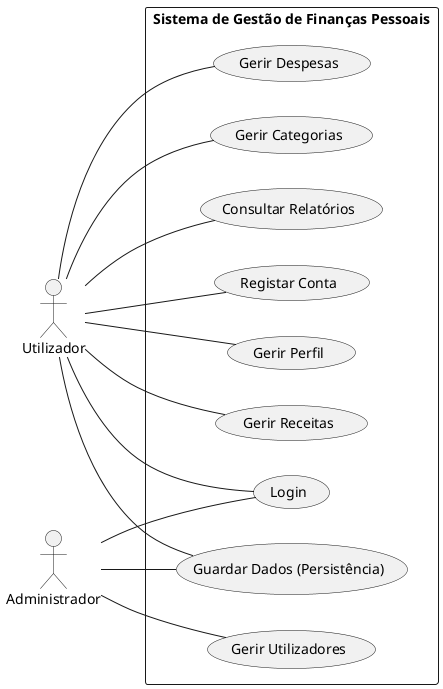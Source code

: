 @startuml CasosDeUso
left to right direction
actor "Utilizador" as U
actor "Administrador" as A

rectangle "Sistema de Gestão de Finanças Pessoais" { 
    usecase "Registar Conta" as UC1
    usecase "Login" as UC2
    usecase "Gerir Perfil" as UC3
    usecase "Gerir Receitas" as UC4
    usecase "Gerir Despesas" as UC5
    usecase "Gerir Categorias" as UC6
    usecase "Consultar Relatórios" as UC7
    usecase "Gerir Utilizadores" as UC8
    usecase "Guardar Dados (Persistência)" as UC9
}

U -- UC1
U -- UC2
U -- UC3
U -- UC4
U -- UC5
U -- UC6
U -- UC7
U -- UC9

A -- UC2
A -- UC8
A -- UC9
@enduml
